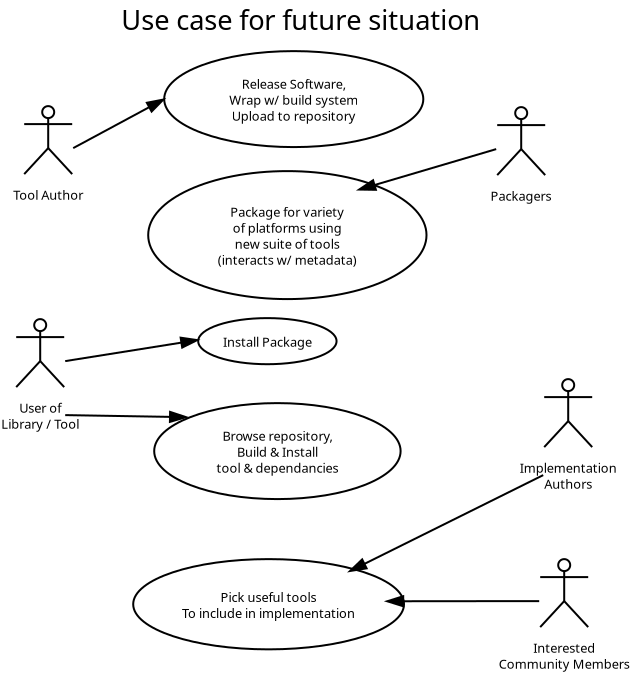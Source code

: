 <?xml version="1.0" encoding="UTF-8"?>
<dia:diagram xmlns:dia="http://www.lysator.liu.se/~alla/dia/"><dia:layer name="Background" visible="true"><dia:object type="UML - Actor" version="0" id="O0"><dia:attribute name="obj_pos"><dia:point val="36.765,8.785"/></dia:attribute><dia:attribute name="obj_bb"><dia:rectangle val="35.315,6.035;38.215,11.635"/></dia:attribute><dia:attribute name="elem_corner"><dia:point val="35.515,6.085"/></dia:attribute><dia:attribute name="elem_width"><dia:real val="2.5"/></dia:attribute><dia:attribute name="elem_height"><dia:real val="5.4"/></dia:attribute><dia:attribute name="text"><dia:composite type="text"><dia:attribute name="string"><dia:string>#Packagers#</dia:string></dia:attribute><dia:attribute name="font"><dia:font family="sans" style="0" name="Courier"/></dia:attribute><dia:attribute name="height"><dia:real val="0.8"/></dia:attribute><dia:attribute name="pos"><dia:point val="36.765,11.335"/></dia:attribute><dia:attribute name="color"><dia:color val="#000000"/></dia:attribute><dia:attribute name="alignment"><dia:enum val="1"/></dia:attribute></dia:composite></dia:attribute></dia:object><dia:object type="UML - Actor" version="0" id="O1"><dia:attribute name="obj_pos"><dia:point val="13.115,8.735"/></dia:attribute><dia:attribute name="obj_bb"><dia:rectangle val="11.54,5.985;14.69,11.585"/></dia:attribute><dia:attribute name="elem_corner"><dia:point val="11.865,6.035"/></dia:attribute><dia:attribute name="elem_width"><dia:real val="2.5"/></dia:attribute><dia:attribute name="elem_height"><dia:real val="5.4"/></dia:attribute><dia:attribute name="text"><dia:composite type="text"><dia:attribute name="string"><dia:string>#Tool Author#</dia:string></dia:attribute><dia:attribute name="font"><dia:font family="sans" style="0" name="Courier"/></dia:attribute><dia:attribute name="height"><dia:real val="0.8"/></dia:attribute><dia:attribute name="pos"><dia:point val="13.115,11.285"/></dia:attribute><dia:attribute name="color"><dia:color val="#000000"/></dia:attribute><dia:attribute name="alignment"><dia:enum val="1"/></dia:attribute></dia:composite></dia:attribute></dia:object><dia:object type="UML - Actor" version="0" id="O2"><dia:attribute name="obj_pos"><dia:point val="12.715,19.385"/></dia:attribute><dia:attribute name="obj_bb"><dia:rectangle val="10.94,16.635;14.49,23.035"/></dia:attribute><dia:attribute name="elem_corner"><dia:point val="11.465,16.685"/></dia:attribute><dia:attribute name="elem_width"><dia:real val="2.5"/></dia:attribute><dia:attribute name="elem_height"><dia:real val="5.4"/></dia:attribute><dia:attribute name="text"><dia:composite type="text"><dia:attribute name="string"><dia:string>#User of
Library / Tool#</dia:string></dia:attribute><dia:attribute name="font"><dia:font family="sans" style="0" name="Courier"/></dia:attribute><dia:attribute name="height"><dia:real val="0.8"/></dia:attribute><dia:attribute name="pos"><dia:point val="12.715,21.935"/></dia:attribute><dia:attribute name="color"><dia:color val="#000000"/></dia:attribute><dia:attribute name="alignment"><dia:enum val="1"/></dia:attribute></dia:composite></dia:attribute></dia:object><dia:object type="UML - Actor" version="0" id="O3"><dia:attribute name="obj_pos"><dia:point val="39.115,22.385"/></dia:attribute><dia:attribute name="obj_bb"><dia:rectangle val="37.015,19.635;41.237,26.18"/></dia:attribute><dia:attribute name="elem_corner"><dia:point val="37.865,19.685"/></dia:attribute><dia:attribute name="elem_width"><dia:real val="2.5"/></dia:attribute><dia:attribute name="elem_height"><dia:real val="5.4"/></dia:attribute><dia:attribute name="text"><dia:composite type="text"><dia:attribute name="string"><dia:string>#Implementation
Authors#</dia:string></dia:attribute><dia:attribute name="font"><dia:font family="sans" style="0" name="Courier"/></dia:attribute><dia:attribute name="height"><dia:real val="0.8"/></dia:attribute><dia:attribute name="pos"><dia:point val="39.115,24.935"/></dia:attribute><dia:attribute name="color"><dia:color val="#000000"/></dia:attribute><dia:attribute name="alignment"><dia:enum val="1"/></dia:attribute></dia:composite></dia:attribute></dia:object><dia:object type="UML - Actor" version="0" id="O4"><dia:attribute name="obj_pos"><dia:point val="38.915,31.385"/></dia:attribute><dia:attribute name="obj_bb"><dia:rectangle val="36.015,28.635;41.815,35.035"/></dia:attribute><dia:attribute name="elem_corner"><dia:point val="37.665,28.685"/></dia:attribute><dia:attribute name="elem_width"><dia:real val="2.5"/></dia:attribute><dia:attribute name="elem_height"><dia:real val="5.4"/></dia:attribute><dia:attribute name="text"><dia:composite type="text"><dia:attribute name="string"><dia:string>#Interested
Community Members#</dia:string></dia:attribute><dia:attribute name="font"><dia:font family="sans" style="0" name="Courier"/></dia:attribute><dia:attribute name="height"><dia:real val="0.8"/></dia:attribute><dia:attribute name="pos"><dia:point val="38.915,33.935"/></dia:attribute><dia:attribute name="color"><dia:color val="#000000"/></dia:attribute><dia:attribute name="alignment"><dia:enum val="1"/></dia:attribute></dia:composite></dia:attribute></dia:object><dia:object type="UML - Usecase" version="0" id="O5"><dia:attribute name="obj_pos"><dia:point val="18.915,3.885"/></dia:attribute><dia:attribute name="obj_bb"><dia:rectangle val="18.915,3.885;30.415,8.685"/></dia:attribute><dia:attribute name="elem_corner"><dia:point val="18.915,3.885"/></dia:attribute><dia:attribute name="elem_width"><dia:real val="11.5"/></dia:attribute><dia:attribute name="elem_height"><dia:real val="4.8"/></dia:attribute><dia:attribute name="text_outside"><dia:boolean val="false"/></dia:attribute><dia:attribute name="collaboration"><dia:boolean val="false"/></dia:attribute><dia:attribute name="text"><dia:composite type="text"><dia:attribute name="string"><dia:string>#Release Software,
Wrap w/ build system
Upload to repository#</dia:string></dia:attribute><dia:attribute name="font"><dia:font family="sans" style="0" name="Courier"/></dia:attribute><dia:attribute name="height"><dia:real val="0.8"/></dia:attribute><dia:attribute name="pos"><dia:point val="24.665,5.735"/></dia:attribute><dia:attribute name="color"><dia:color val="#000000"/></dia:attribute><dia:attribute name="alignment"><dia:enum val="1"/></dia:attribute></dia:composite></dia:attribute></dia:object><dia:object type="UML - Usecase" version="0" id="O6"><dia:attribute name="obj_pos"><dia:point val="18.115,9.885"/></dia:attribute><dia:attribute name="obj_bb"><dia:rectangle val="18.115,9.885;30.415,16.285"/></dia:attribute><dia:attribute name="elem_corner"><dia:point val="18.115,9.885"/></dia:attribute><dia:attribute name="elem_width"><dia:real val="12.3"/></dia:attribute><dia:attribute name="elem_height"><dia:real val="6.4"/></dia:attribute><dia:attribute name="text_outside"><dia:boolean val="false"/></dia:attribute><dia:attribute name="collaboration"><dia:boolean val="false"/></dia:attribute><dia:attribute name="text"><dia:composite type="text"><dia:attribute name="string"><dia:string>#Package for variety
of platforms using
new suite of tools
(interacts w/ metadata)#</dia:string></dia:attribute><dia:attribute name="font"><dia:font family="sans" style="0" name="Courier"/></dia:attribute><dia:attribute name="height"><dia:real val="0.8"/></dia:attribute><dia:attribute name="pos"><dia:point val="24.265,12.135"/></dia:attribute><dia:attribute name="color"><dia:color val="#000000"/></dia:attribute><dia:attribute name="alignment"><dia:enum val="1"/></dia:attribute></dia:composite></dia:attribute></dia:object><dia:object type="UML - Usecase" version="0" id="O7"><dia:attribute name="obj_pos"><dia:point val="20.615,17.235"/></dia:attribute><dia:attribute name="obj_bb"><dia:rectangle val="20.615,17.235;27.165,19.418"/></dia:attribute><dia:attribute name="elem_corner"><dia:point val="20.615,17.235"/></dia:attribute><dia:attribute name="elem_width"><dia:real val="6.55"/></dia:attribute><dia:attribute name="elem_height"><dia:real val="2.183"/></dia:attribute><dia:attribute name="text_outside"><dia:boolean val="false"/></dia:attribute><dia:attribute name="collaboration"><dia:boolean val="false"/></dia:attribute><dia:attribute name="text"><dia:composite type="text"><dia:attribute name="string"><dia:string>#Install Package#</dia:string></dia:attribute><dia:attribute name="font"><dia:font family="sans" style="0" name="Courier"/></dia:attribute><dia:attribute name="height"><dia:real val="0.8"/></dia:attribute><dia:attribute name="pos"><dia:point val="23.89,18.577"/></dia:attribute><dia:attribute name="color"><dia:color val="#000000"/></dia:attribute><dia:attribute name="alignment"><dia:enum val="1"/></dia:attribute></dia:composite></dia:attribute></dia:object><dia:object type="UML - Usecase" version="0" id="O8"><dia:attribute name="obj_pos"><dia:point val="18.415,21.485"/></dia:attribute><dia:attribute name="obj_bb"><dia:rectangle val="18.415,21.485;29.615,26.285"/></dia:attribute><dia:attribute name="elem_corner"><dia:point val="18.415,21.485"/></dia:attribute><dia:attribute name="elem_width"><dia:real val="11.2"/></dia:attribute><dia:attribute name="elem_height"><dia:real val="4.8"/></dia:attribute><dia:attribute name="text_outside"><dia:boolean val="false"/></dia:attribute><dia:attribute name="collaboration"><dia:boolean val="false"/></dia:attribute><dia:attribute name="text"><dia:composite type="text"><dia:attribute name="string"><dia:string>#Browse repository,
Build &amp; Install
tool &amp; dependancies#</dia:string></dia:attribute><dia:attribute name="font"><dia:font family="sans" style="0" name="Courier"/></dia:attribute><dia:attribute name="height"><dia:real val="0.8"/></dia:attribute><dia:attribute name="pos"><dia:point val="24.015,23.335"/></dia:attribute><dia:attribute name="color"><dia:color val="#000000"/></dia:attribute><dia:attribute name="alignment"><dia:enum val="1"/></dia:attribute></dia:composite></dia:attribute></dia:object><dia:object type="UML - Message" version="0" id="O9"><dia:attribute name="obj_pos"><dia:point val="14.365,8.735"/></dia:attribute><dia:attribute name="obj_bb"><dia:rectangle val="14.297,5.909;19.149,8.803"/></dia:attribute><dia:attribute name="conn_endpoints"><dia:point val="14.365,8.735"/><dia:point val="18.915,6.285"/></dia:attribute><dia:attribute name="text"><dia:string>##</dia:string></dia:attribute><dia:attribute name="type"><dia:enum val="0"/></dia:attribute><dia:attribute name="text_pos"><dia:point val="16.64,7.51"/></dia:attribute><dia:connections><dia:connection handle="0" to="O1" connection="4"/><dia:connection handle="1" to="O5" connection="3"/></dia:connections></dia:object><dia:object type="UML - Message" version="0" id="O10"><dia:attribute name="obj_pos"><dia:point val="35.515,8.785"/></dia:attribute><dia:attribute name="obj_bb"><dia:rectangle val="28.453,8.723;35.577,11.22"/></dia:attribute><dia:attribute name="conn_endpoints"><dia:point val="35.515,8.785"/><dia:point val="28.614,10.822"/></dia:attribute><dia:attribute name="text"><dia:string>##</dia:string></dia:attribute><dia:attribute name="type"><dia:enum val="0"/></dia:attribute><dia:attribute name="text_pos"><dia:point val="32.064,9.804"/></dia:attribute><dia:connections><dia:connection handle="0" to="O0" connection="3"/><dia:connection handle="1" to="O6" connection="2"/></dia:connections></dia:object><dia:object type="UML - Message" version="0" id="O11"><dia:attribute name="obj_pos"><dia:point val="13.965,19.385"/></dia:attribute><dia:attribute name="obj_bb"><dia:rectangle val="13.908,17.924;20.727,19.442"/></dia:attribute><dia:attribute name="conn_endpoints"><dia:point val="13.965,19.385"/><dia:point val="20.615,18.327"/></dia:attribute><dia:attribute name="text"><dia:string>##</dia:string></dia:attribute><dia:attribute name="type"><dia:enum val="0"/></dia:attribute><dia:attribute name="text_pos"><dia:point val="17.29,18.856"/></dia:attribute><dia:connections><dia:connection handle="0" to="O2" connection="4"/><dia:connection handle="1" to="O7" connection="3"/></dia:connections></dia:object><dia:object type="UML - Message" version="0" id="O12"><dia:attribute name="obj_pos"><dia:point val="13.965,22.085"/></dia:attribute><dia:attribute name="obj_bb"><dia:rectangle val="13.914,21.486;20.112,22.589"/></dia:attribute><dia:attribute name="conn_endpoints"><dia:point val="13.965,22.085"/><dia:point val="20.055,22.188"/></dia:attribute><dia:attribute name="text"><dia:string>##</dia:string></dia:attribute><dia:attribute name="type"><dia:enum val="0"/></dia:attribute><dia:attribute name="text_pos"><dia:point val="17.01,22.137"/></dia:attribute><dia:connections><dia:connection handle="0" to="O2" connection="7"/><dia:connection handle="1" to="O8" connection="0"/></dia:connections></dia:object><dia:object type="Standard - Text" version="0" id="O13"><dia:attribute name="obj_pos"><dia:point val="16.765,2.835"/></dia:attribute><dia:attribute name="obj_bb"><dia:rectangle val="16.765,1.542;32.557,3.82"/></dia:attribute><dia:attribute name="text"><dia:composite type="text"><dia:attribute name="string"><dia:string>#Use case for future situation#</dia:string></dia:attribute><dia:attribute name="font"><dia:font family="sans" style="0" name="Courier"/></dia:attribute><dia:attribute name="height"><dia:real val="1.7"/></dia:attribute><dia:attribute name="pos"><dia:point val="16.765,2.835"/></dia:attribute><dia:attribute name="color"><dia:color val="#000000"/></dia:attribute><dia:attribute name="alignment"><dia:enum val="0"/></dia:attribute></dia:composite></dia:attribute></dia:object><dia:object type="UML - Usecase" version="0" id="O14"><dia:attribute name="obj_pos"><dia:point val="17.365,29.285"/></dia:attribute><dia:attribute name="obj_bb"><dia:rectangle val="17.365,29.285;30.015,33.502"/></dia:attribute><dia:attribute name="elem_corner"><dia:point val="17.365,29.285"/></dia:attribute><dia:attribute name="elem_width"><dia:real val="12.65"/></dia:attribute><dia:attribute name="elem_height"><dia:real val="4.217"/></dia:attribute><dia:attribute name="text_outside"><dia:boolean val="false"/></dia:attribute><dia:attribute name="collaboration"><dia:boolean val="false"/></dia:attribute><dia:attribute name="text"><dia:composite type="text"><dia:attribute name="string"><dia:string>#Pick useful tools
To include in implementation#</dia:string></dia:attribute><dia:attribute name="font"><dia:font family="sans" style="0" name="Courier"/></dia:attribute><dia:attribute name="height"><dia:real val="0.8"/></dia:attribute><dia:attribute name="pos"><dia:point val="23.69,31.243"/></dia:attribute><dia:attribute name="color"><dia:color val="#000000"/></dia:attribute><dia:attribute name="alignment"><dia:enum val="1"/></dia:attribute></dia:composite></dia:attribute></dia:object><dia:object type="UML - Message" version="0" id="O15"><dia:attribute name="obj_pos"><dia:point val="37.865,25.085"/></dia:attribute><dia:attribute name="obj_bb"><dia:rectangle val="27.94,25.018;37.932,30.283"/></dia:attribute><dia:attribute name="conn_endpoints"><dia:point val="37.865,25.085"/><dia:point val="28.163,29.902"/></dia:attribute><dia:attribute name="text"><dia:string>##</dia:string></dia:attribute><dia:attribute name="type"><dia:enum val="0"/></dia:attribute><dia:attribute name="text_pos"><dia:point val="33.014,27.494"/></dia:attribute><dia:connections><dia:connection handle="0" to="O3" connection="5"/><dia:connection handle="1" to="O14" connection="2"/></dia:connections></dia:object><dia:object type="UML - Message" version="0" id="O16"><dia:attribute name="obj_pos"><dia:point val="37.665,31.385"/></dia:attribute><dia:attribute name="obj_bb"><dia:rectangle val="29.965,30.739;37.715,31.793"/></dia:attribute><dia:attribute name="conn_endpoints"><dia:point val="37.665,31.385"/><dia:point val="30.015,31.393"/></dia:attribute><dia:attribute name="text"><dia:string>##</dia:string></dia:attribute><dia:attribute name="type"><dia:enum val="0"/></dia:attribute><dia:attribute name="text_pos"><dia:point val="33.84,31.389"/></dia:attribute><dia:connections><dia:connection handle="0" to="O4" connection="3"/><dia:connection handle="1" to="O14" connection="4"/></dia:connections></dia:object></dia:layer></dia:diagram>

